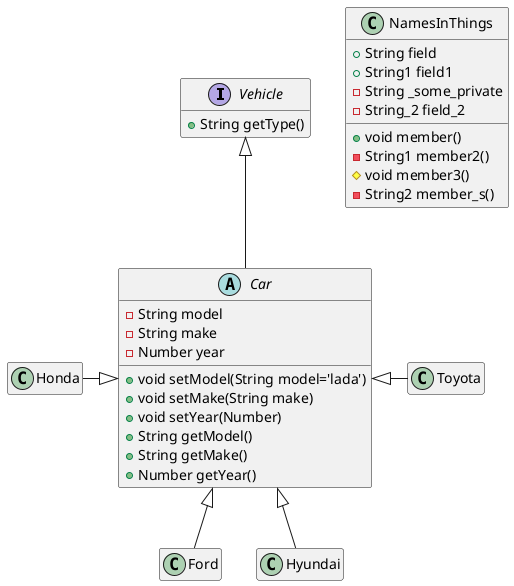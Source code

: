 
@startuml

hide empty members

' This is a comment line

interface Vehicle {
    + String getType()
}

abstract Car {
  + void setModel(String model='lada')
  + void setMake(String make)
  + void setYear(Number)
  + String getModel()
  + String getMake()
  + Number getYear()
  - String model
  - String make
  - Number year
}

class NamesInThings {
  + String field
  + String1 field1
  - String _some_private
  - String_2 field_2
  + void member()
  - String1 member2()
  # void member3()
  - String2 member_s()
}

class Toyota
class Honda
class Ford
class Hyundai

Car -up-|> Vehicle
Toyota -left-|> Car
Honda -right-|> Car
Ford -up-|> Car
Hyundai -up-|> Car

@enduml